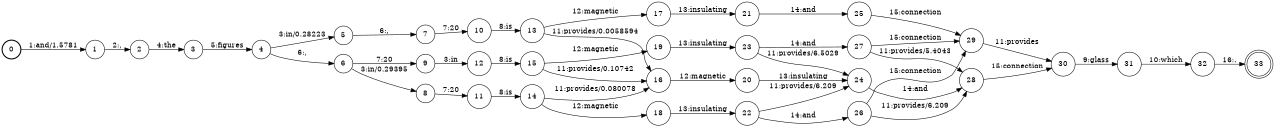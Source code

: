 digraph FST {
rankdir = LR;
size = "8.5,11";
label = "";
center = 1;
orientation = Portrait;
ranksep = "0.4";
nodesep = "0.25";
0 [label = "0", shape = circle, style = bold, fontsize = 14]
	0 -> 1 [label = "1:and/1.5781", fontsize = 14];
1 [label = "1", shape = circle, style = solid, fontsize = 14]
	1 -> 2 [label = "2:,", fontsize = 14];
2 [label = "2", shape = circle, style = solid, fontsize = 14]
	2 -> 3 [label = "4:the", fontsize = 14];
3 [label = "3", shape = circle, style = solid, fontsize = 14]
	3 -> 4 [label = "5:figures", fontsize = 14];
4 [label = "4", shape = circle, style = solid, fontsize = 14]
	4 -> 6 [label = "6:,", fontsize = 14];
	4 -> 5 [label = "3:in/0.28223", fontsize = 14];
5 [label = "5", shape = circle, style = solid, fontsize = 14]
	5 -> 7 [label = "6:,", fontsize = 14];
6 [label = "6", shape = circle, style = solid, fontsize = 14]
	6 -> 8 [label = "3:in/0.29395", fontsize = 14];
	6 -> 9 [label = "7:20", fontsize = 14];
7 [label = "7", shape = circle, style = solid, fontsize = 14]
	7 -> 10 [label = "7:20", fontsize = 14];
8 [label = "8", shape = circle, style = solid, fontsize = 14]
	8 -> 11 [label = "7:20", fontsize = 14];
9 [label = "9", shape = circle, style = solid, fontsize = 14]
	9 -> 12 [label = "3:in", fontsize = 14];
10 [label = "10", shape = circle, style = solid, fontsize = 14]
	10 -> 13 [label = "8:is", fontsize = 14];
11 [label = "11", shape = circle, style = solid, fontsize = 14]
	11 -> 14 [label = "8:is", fontsize = 14];
12 [label = "12", shape = circle, style = solid, fontsize = 14]
	12 -> 15 [label = "8:is", fontsize = 14];
13 [label = "13", shape = circle, style = solid, fontsize = 14]
	13 -> 16 [label = "11:provides/0.0058594", fontsize = 14];
	13 -> 17 [label = "12:magnetic", fontsize = 14];
14 [label = "14", shape = circle, style = solid, fontsize = 14]
	14 -> 16 [label = "11:provides/0.080078", fontsize = 14];
	14 -> 18 [label = "12:magnetic", fontsize = 14];
15 [label = "15", shape = circle, style = solid, fontsize = 14]
	15 -> 16 [label = "11:provides/0.10742", fontsize = 14];
	15 -> 19 [label = "12:magnetic", fontsize = 14];
16 [label = "16", shape = circle, style = solid, fontsize = 14]
	16 -> 20 [label = "12:magnetic", fontsize = 14];
17 [label = "17", shape = circle, style = solid, fontsize = 14]
	17 -> 21 [label = "13:insulating", fontsize = 14];
18 [label = "18", shape = circle, style = solid, fontsize = 14]
	18 -> 22 [label = "13:insulating", fontsize = 14];
19 [label = "19", shape = circle, style = solid, fontsize = 14]
	19 -> 23 [label = "13:insulating", fontsize = 14];
20 [label = "20", shape = circle, style = solid, fontsize = 14]
	20 -> 24 [label = "13:insulating", fontsize = 14];
21 [label = "21", shape = circle, style = solid, fontsize = 14]
	21 -> 25 [label = "14:and", fontsize = 14];
22 [label = "22", shape = circle, style = solid, fontsize = 14]
	22 -> 26 [label = "14:and", fontsize = 14];
	22 -> 24 [label = "11:provides/6.209", fontsize = 14];
23 [label = "23", shape = circle, style = solid, fontsize = 14]
	23 -> 27 [label = "14:and", fontsize = 14];
	23 -> 24 [label = "11:provides/6.5029", fontsize = 14];
24 [label = "24", shape = circle, style = solid, fontsize = 14]
	24 -> 28 [label = "14:and", fontsize = 14];
25 [label = "25", shape = circle, style = solid, fontsize = 14]
	25 -> 29 [label = "15:connection", fontsize = 14];
26 [label = "26", shape = circle, style = solid, fontsize = 14]
	26 -> 28 [label = "11:provides/6.209", fontsize = 14];
	26 -> 29 [label = "15:connection", fontsize = 14];
27 [label = "27", shape = circle, style = solid, fontsize = 14]
	27 -> 28 [label = "11:provides/5.4043", fontsize = 14];
	27 -> 29 [label = "15:connection", fontsize = 14];
28 [label = "28", shape = circle, style = solid, fontsize = 14]
	28 -> 30 [label = "15:connection", fontsize = 14];
29 [label = "29", shape = circle, style = solid, fontsize = 14]
	29 -> 30 [label = "11:provides", fontsize = 14];
30 [label = "30", shape = circle, style = solid, fontsize = 14]
	30 -> 31 [label = "9:glass", fontsize = 14];
31 [label = "31", shape = circle, style = solid, fontsize = 14]
	31 -> 32 [label = "10:which", fontsize = 14];
32 [label = "32", shape = circle, style = solid, fontsize = 14]
	32 -> 33 [label = "16:.", fontsize = 14];
33 [label = "33", shape = doublecircle, style = solid, fontsize = 14]
}
